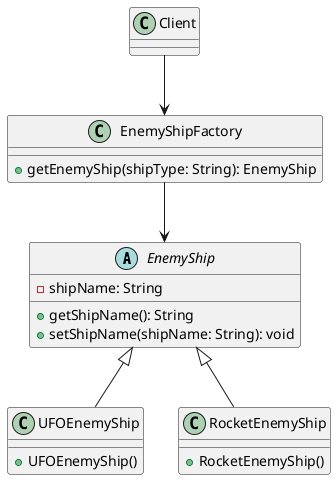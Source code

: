 @startuml FactoryMethod

abstract class EnemyShip {
    -shipName: String
    +getShipName(): String
    +setShipName(shipName: String): void
}

class UFOEnemyShip {
    +UFOEnemyShip()
}

class RocketEnemyShip {
    +RocketEnemyShip()
}

class EnemyShipFactory {
    +getEnemyShip(shipType: String): EnemyShip
}

Client --> EnemyShipFactory
EnemyShipFactory --> EnemyShip
EnemyShip <|-- UFOEnemyShip
EnemyShip <|-- RocketEnemyShip

@enduml
